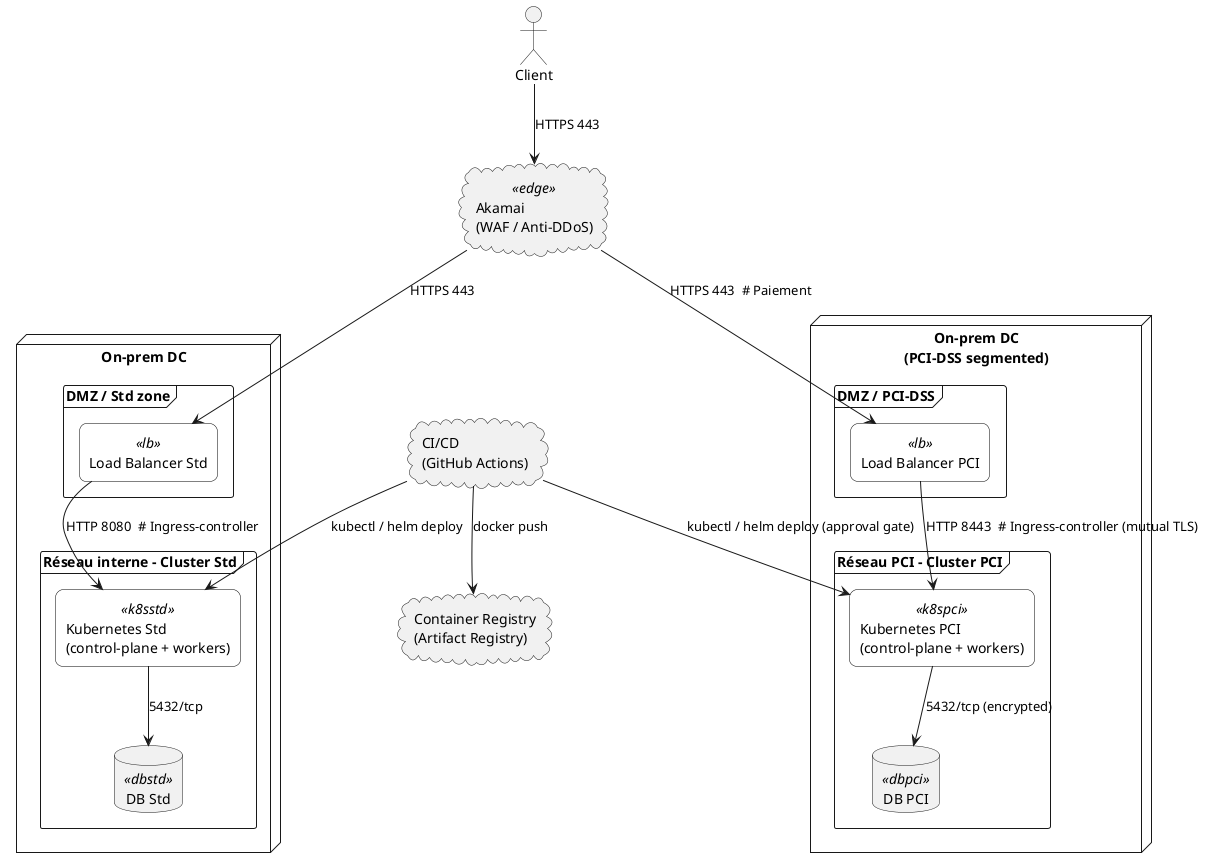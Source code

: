 @startuml infrastructure
'====================================================================
' Style
'====================================================================
skinparam rectangle {
  BackgroundColor<<edge>>        White
  BackgroundColor<<lb>>          LightSkyBlue # load-balancer
  BackgroundColor<<k8sstd>>      HoneyDew        # cluster standard
  BackgroundColor<<k8spci>>      LightYellow      # cluster PCI-DSS
  BackgroundColor<<dbstd>>       Beige
  BackgroundColor<<dbpci>>       Wheat
  BorderColor     Black
  RoundCorner     15
}
skinparam componentStyle rectangle
skinparam shadowing false

'====================================================================
' Actors & Edge
'====================================================================
actor Client
cloud "Akamai\n(WAF / Anti-DDoS)" as AKAMAI <<edge>>

'====================================================================
' On-prem DC – réseau standard
'====================================================================
node "On-prem DC" {
  frame "DMZ / Std zone" {
    rectangle "Load Balancer Std" as LB_STD <<lb>>
  }
  frame "Réseau interne – Cluster Std" {
    rectangle "Kubernetes Std\n(control-plane + workers)" as K8S_STD <<k8sstd>>
    database "DB Std" as DB_STD <<dbstd>>
  }
}

'====================================================================
' On-prem DC – zone PCI-DSS
'====================================================================
node "On-prem DC\n(PCI-DSS segmented)" {
  frame "DMZ / PCI-DSS" {
    rectangle "Load Balancer PCI" as LB_PCI <<lb>>
  }
  frame "Réseau PCI – Cluster PCI" {
    rectangle "Kubernetes PCI\n(control-plane + workers)" as K8S_PCI <<k8spci>>
    database "DB PCI" as DB_PCI <<dbpci>>
  }
}

'====================================================================
' CI/CD & Registry (hors DC)
'====================================================================
cloud "CI/CD\n(GitHub Actions)" as CICD
cloud "Container Registry\n(Artifact Registry)" as REG

'====================================================================
' Flows
'====================================================================
Client  --> AKAMAI : HTTPS 443
AKAMAI  --> LB_STD : HTTPS 443
AKAMAI  --> LB_PCI : HTTPS 443  # Paiement

LB_STD  --> K8S_STD : HTTP 8080  # Ingress-controller
LB_PCI  --> K8S_PCI : HTTP 8443  # Ingress-controller (mutual TLS)

K8S_STD --> DB_STD  : 5432/tcp
K8S_PCI --> DB_PCI  : 5432/tcp (encrypted)

CICD --> REG : docker push
CICD --> K8S_STD : kubectl / helm deploy
CICD --> K8S_PCI : kubectl / helm deploy (approval gate)

@enduml
